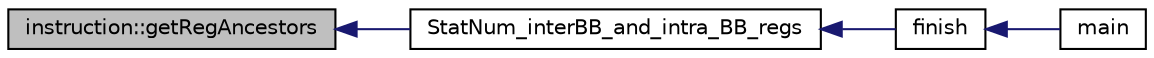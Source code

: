 digraph G
{
  edge [fontname="Helvetica",fontsize="10",labelfontname="Helvetica",labelfontsize="10"];
  node [fontname="Helvetica",fontsize="10",shape=record];
  rankdir=LR;
  Node1 [label="instruction::getRegAncestors",height=0.2,width=0.4,color="black", fillcolor="grey75", style="filled" fontcolor="black"];
  Node1 -> Node2 [dir=back,color="midnightblue",fontsize="10",style="solid"];
  Node2 [label="StatNum_interBB_and_intra_BB_regs",height=0.2,width=0.4,color="black", fillcolor="white", style="filled",URL="$binaryTranslator_2stat_8h.html#a08c02c88484628acfda48f7eb2308c93"];
  Node2 -> Node3 [dir=back,color="midnightblue",fontsize="10",style="solid"];
  Node3 [label="finish",height=0.2,width=0.4,color="black", fillcolor="white", style="filled",URL="$main_8cpp.html#aa19325f885e34f56a1301ced479f8576"];
  Node3 -> Node4 [dir=back,color="midnightblue",fontsize="10",style="solid"];
  Node4 [label="main",height=0.2,width=0.4,color="black", fillcolor="white", style="filled",URL="$main_8cpp.html#a0ddf1224851353fc92bfbff6f499fa97"];
}
